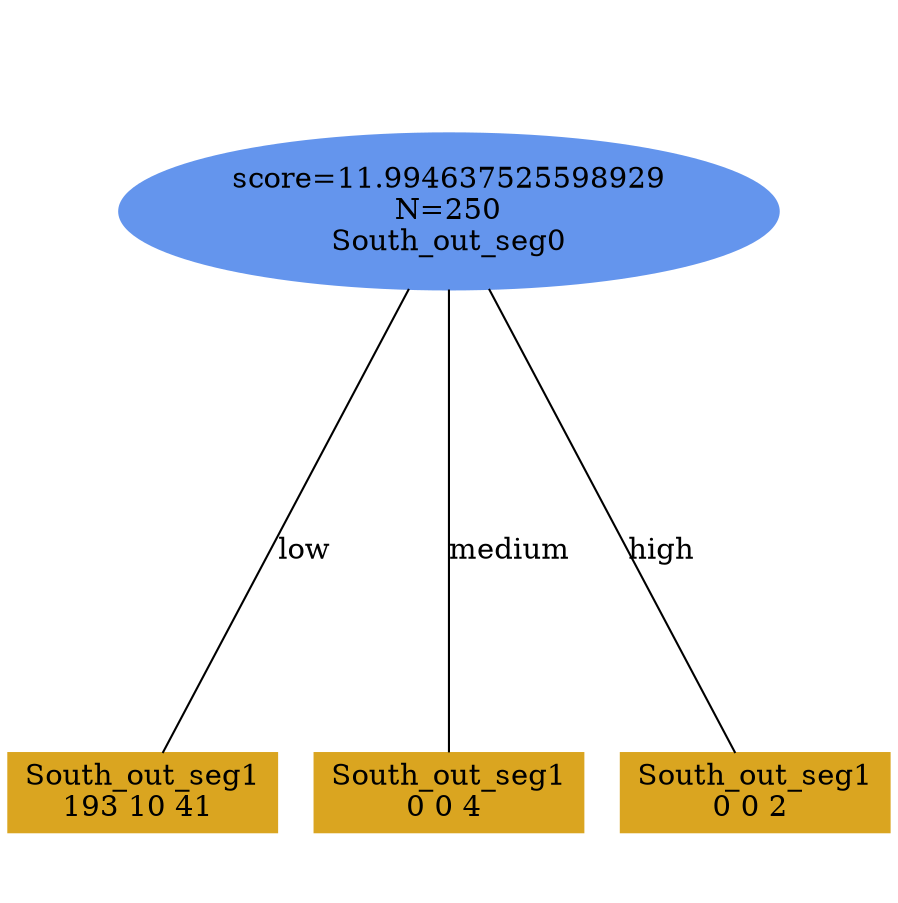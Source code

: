 digraph "DD" {
size = "7.5,10"
ratio=1.0;
center = true;
edge [dir = none];
{ rank = same; node [shape=ellipse, style=filled, color=cornflowerblue];"3880" [label="score=11.994637525598929\nN=250\nSouth_out_seg0"];}
{ rank = same; node [shape=box, style=filled, color=goldenrod];"3881" [label="South_out_seg1\n193 10 41 "];}
{ rank = same; node [shape=box, style=filled, color=goldenrod];"3882" [label="South_out_seg1\n0 0 4 "];}
{ rank = same; node [shape=box, style=filled, color=goldenrod];"3883" [label="South_out_seg1\n0 0 2 "];}
"3880" -> "3881" [label = "low"];
"3880" -> "3882" [label = "medium"];
"3880" -> "3883" [label = "high"];

}